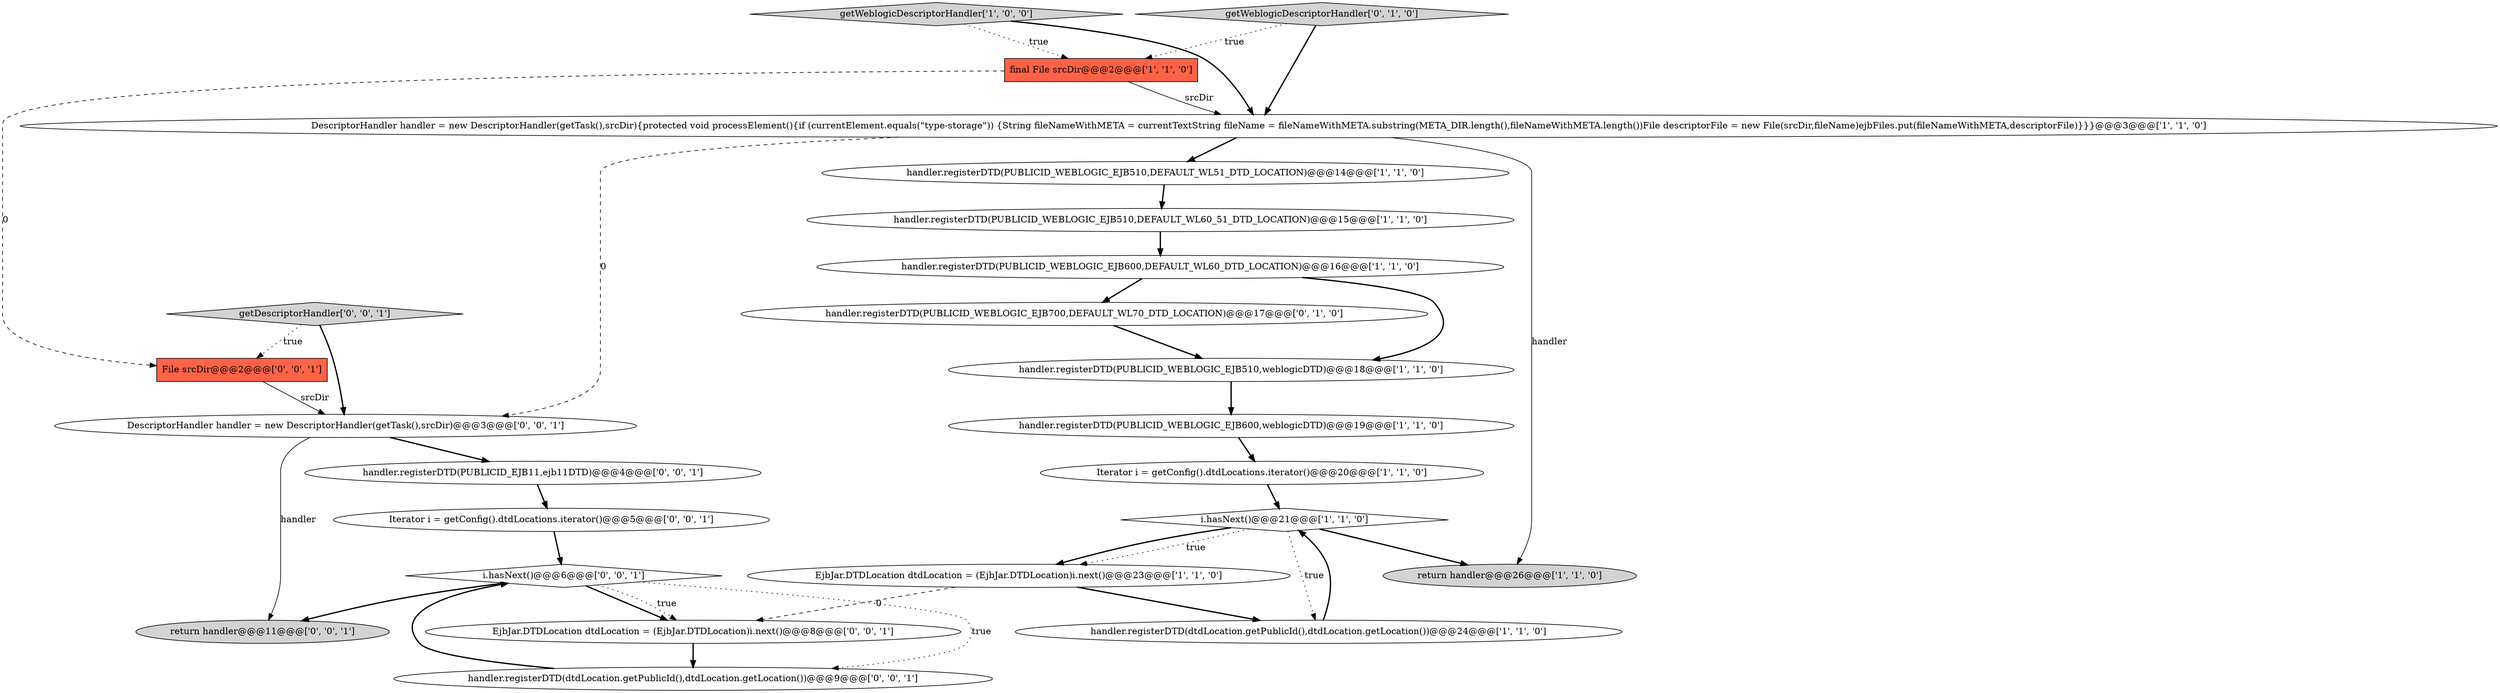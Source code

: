 digraph {
8 [style = filled, label = "DescriptorHandler handler = new DescriptorHandler(getTask(),srcDir){protected void processElement(){if (currentElement.equals(\"type-storage\")) {String fileNameWithMETA = currentTextString fileName = fileNameWithMETA.substring(META_DIR.length(),fileNameWithMETA.length())File descriptorFile = new File(srcDir,fileName)ejbFiles.put(fileNameWithMETA,descriptorFile)}}}@@@3@@@['1', '1', '0']", fillcolor = white, shape = ellipse image = "AAA0AAABBB1BBB"];
0 [style = filled, label = "i.hasNext()@@@21@@@['1', '1', '0']", fillcolor = white, shape = diamond image = "AAA0AAABBB1BBB"];
16 [style = filled, label = "EjbJar.DTDLocation dtdLocation = (EjbJar.DTDLocation)i.next()@@@8@@@['0', '0', '1']", fillcolor = white, shape = ellipse image = "AAA0AAABBB3BBB"];
17 [style = filled, label = "Iterator i = getConfig().dtdLocations.iterator()@@@5@@@['0', '0', '1']", fillcolor = white, shape = ellipse image = "AAA0AAABBB3BBB"];
23 [style = filled, label = "File srcDir@@@2@@@['0', '0', '1']", fillcolor = tomato, shape = box image = "AAA0AAABBB3BBB"];
19 [style = filled, label = "i.hasNext()@@@6@@@['0', '0', '1']", fillcolor = white, shape = diamond image = "AAA0AAABBB3BBB"];
15 [style = filled, label = "DescriptorHandler handler = new DescriptorHandler(getTask(),srcDir)@@@3@@@['0', '0', '1']", fillcolor = white, shape = ellipse image = "AAA0AAABBB3BBB"];
14 [style = filled, label = "handler.registerDTD(PUBLICID_WEBLOGIC_EJB700,DEFAULT_WL70_DTD_LOCATION)@@@17@@@['0', '1', '0']", fillcolor = white, shape = ellipse image = "AAA1AAABBB2BBB"];
12 [style = filled, label = "handler.registerDTD(PUBLICID_WEBLOGIC_EJB600,DEFAULT_WL60_DTD_LOCATION)@@@16@@@['1', '1', '0']", fillcolor = white, shape = ellipse image = "AAA0AAABBB1BBB"];
4 [style = filled, label = "handler.registerDTD(PUBLICID_WEBLOGIC_EJB600,weblogicDTD)@@@19@@@['1', '1', '0']", fillcolor = white, shape = ellipse image = "AAA0AAABBB1BBB"];
11 [style = filled, label = "Iterator i = getConfig().dtdLocations.iterator()@@@20@@@['1', '1', '0']", fillcolor = white, shape = ellipse image = "AAA0AAABBB1BBB"];
13 [style = filled, label = "getWeblogicDescriptorHandler['0', '1', '0']", fillcolor = lightgray, shape = diamond image = "AAA0AAABBB2BBB"];
5 [style = filled, label = "EjbJar.DTDLocation dtdLocation = (EjbJar.DTDLocation)i.next()@@@23@@@['1', '1', '0']", fillcolor = white, shape = ellipse image = "AAA0AAABBB1BBB"];
7 [style = filled, label = "return handler@@@26@@@['1', '1', '0']", fillcolor = lightgray, shape = ellipse image = "AAA0AAABBB1BBB"];
6 [style = filled, label = "handler.registerDTD(dtdLocation.getPublicId(),dtdLocation.getLocation())@@@24@@@['1', '1', '0']", fillcolor = white, shape = ellipse image = "AAA0AAABBB1BBB"];
18 [style = filled, label = "getDescriptorHandler['0', '0', '1']", fillcolor = lightgray, shape = diamond image = "AAA0AAABBB3BBB"];
21 [style = filled, label = "return handler@@@11@@@['0', '0', '1']", fillcolor = lightgray, shape = ellipse image = "AAA0AAABBB3BBB"];
2 [style = filled, label = "handler.registerDTD(PUBLICID_WEBLOGIC_EJB510,weblogicDTD)@@@18@@@['1', '1', '0']", fillcolor = white, shape = ellipse image = "AAA0AAABBB1BBB"];
20 [style = filled, label = "handler.registerDTD(dtdLocation.getPublicId(),dtdLocation.getLocation())@@@9@@@['0', '0', '1']", fillcolor = white, shape = ellipse image = "AAA0AAABBB3BBB"];
22 [style = filled, label = "handler.registerDTD(PUBLICID_EJB11,ejb11DTD)@@@4@@@['0', '0', '1']", fillcolor = white, shape = ellipse image = "AAA0AAABBB3BBB"];
1 [style = filled, label = "handler.registerDTD(PUBLICID_WEBLOGIC_EJB510,DEFAULT_WL60_51_DTD_LOCATION)@@@15@@@['1', '1', '0']", fillcolor = white, shape = ellipse image = "AAA0AAABBB1BBB"];
9 [style = filled, label = "getWeblogicDescriptorHandler['1', '0', '0']", fillcolor = lightgray, shape = diamond image = "AAA0AAABBB1BBB"];
3 [style = filled, label = "final File srcDir@@@2@@@['1', '1', '0']", fillcolor = tomato, shape = box image = "AAA0AAABBB1BBB"];
10 [style = filled, label = "handler.registerDTD(PUBLICID_WEBLOGIC_EJB510,DEFAULT_WL51_DTD_LOCATION)@@@14@@@['1', '1', '0']", fillcolor = white, shape = ellipse image = "AAA0AAABBB1BBB"];
5->16 [style = dashed, label="0"];
0->6 [style = dotted, label="true"];
8->7 [style = solid, label="handler"];
15->21 [style = solid, label="handler"];
2->4 [style = bold, label=""];
23->15 [style = solid, label="srcDir"];
0->7 [style = bold, label=""];
12->14 [style = bold, label=""];
1->12 [style = bold, label=""];
11->0 [style = bold, label=""];
4->11 [style = bold, label=""];
6->0 [style = bold, label=""];
12->2 [style = bold, label=""];
17->19 [style = bold, label=""];
18->23 [style = dotted, label="true"];
3->8 [style = solid, label="srcDir"];
3->23 [style = dashed, label="0"];
15->22 [style = bold, label=""];
22->17 [style = bold, label=""];
19->20 [style = dotted, label="true"];
20->19 [style = bold, label=""];
0->5 [style = dotted, label="true"];
19->16 [style = bold, label=""];
10->1 [style = bold, label=""];
19->21 [style = bold, label=""];
19->16 [style = dotted, label="true"];
8->15 [style = dashed, label="0"];
13->3 [style = dotted, label="true"];
14->2 [style = bold, label=""];
16->20 [style = bold, label=""];
9->3 [style = dotted, label="true"];
13->8 [style = bold, label=""];
9->8 [style = bold, label=""];
0->5 [style = bold, label=""];
8->10 [style = bold, label=""];
5->6 [style = bold, label=""];
18->15 [style = bold, label=""];
}
